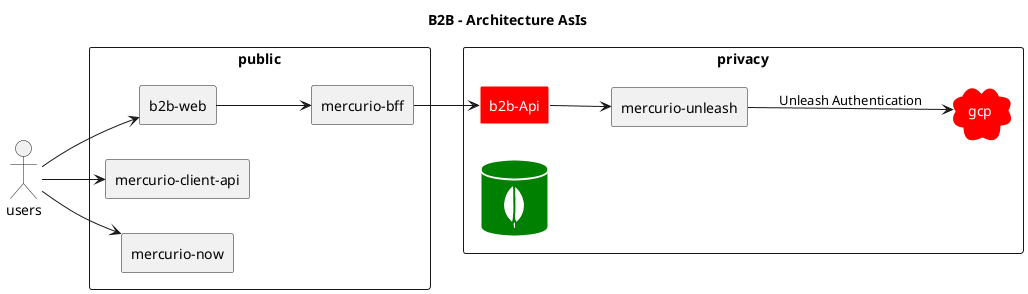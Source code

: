 @startuml
!include <cloudinsight/mongodb>
title B2B - Architecture AsIs
left to right direction
actor users
rectangle public {
    rectangle "b2b-web" as b2bWeb
    rectangle "mercurio-client-api" as mercurioClientApi
    rectangle "mercurio-now" as mercurioNow
    rectangle "mercurio-bff" as mercurioBff
}

rectangle privacy {
    rectangle "b2b-Api" as b2bApi #red;line:white;line.bold;text:white
    rectangle "mercurio-unleash" as mercurioUnleash
    cloud gcp #red;line:white;line.bold;text:white
    database "<$mongodb>" as mongodb #green;line:white;line.bold;text:white
    
}


users --> b2bWeb
users --> mercurioClientApi
users --> mercurioNow
b2bWeb --> mercurioBff
mercurioBff --> b2bApi
b2bApi --> mercurioUnleash
mercurioUnleash --> gcp: Unleash Authentication
@enduml